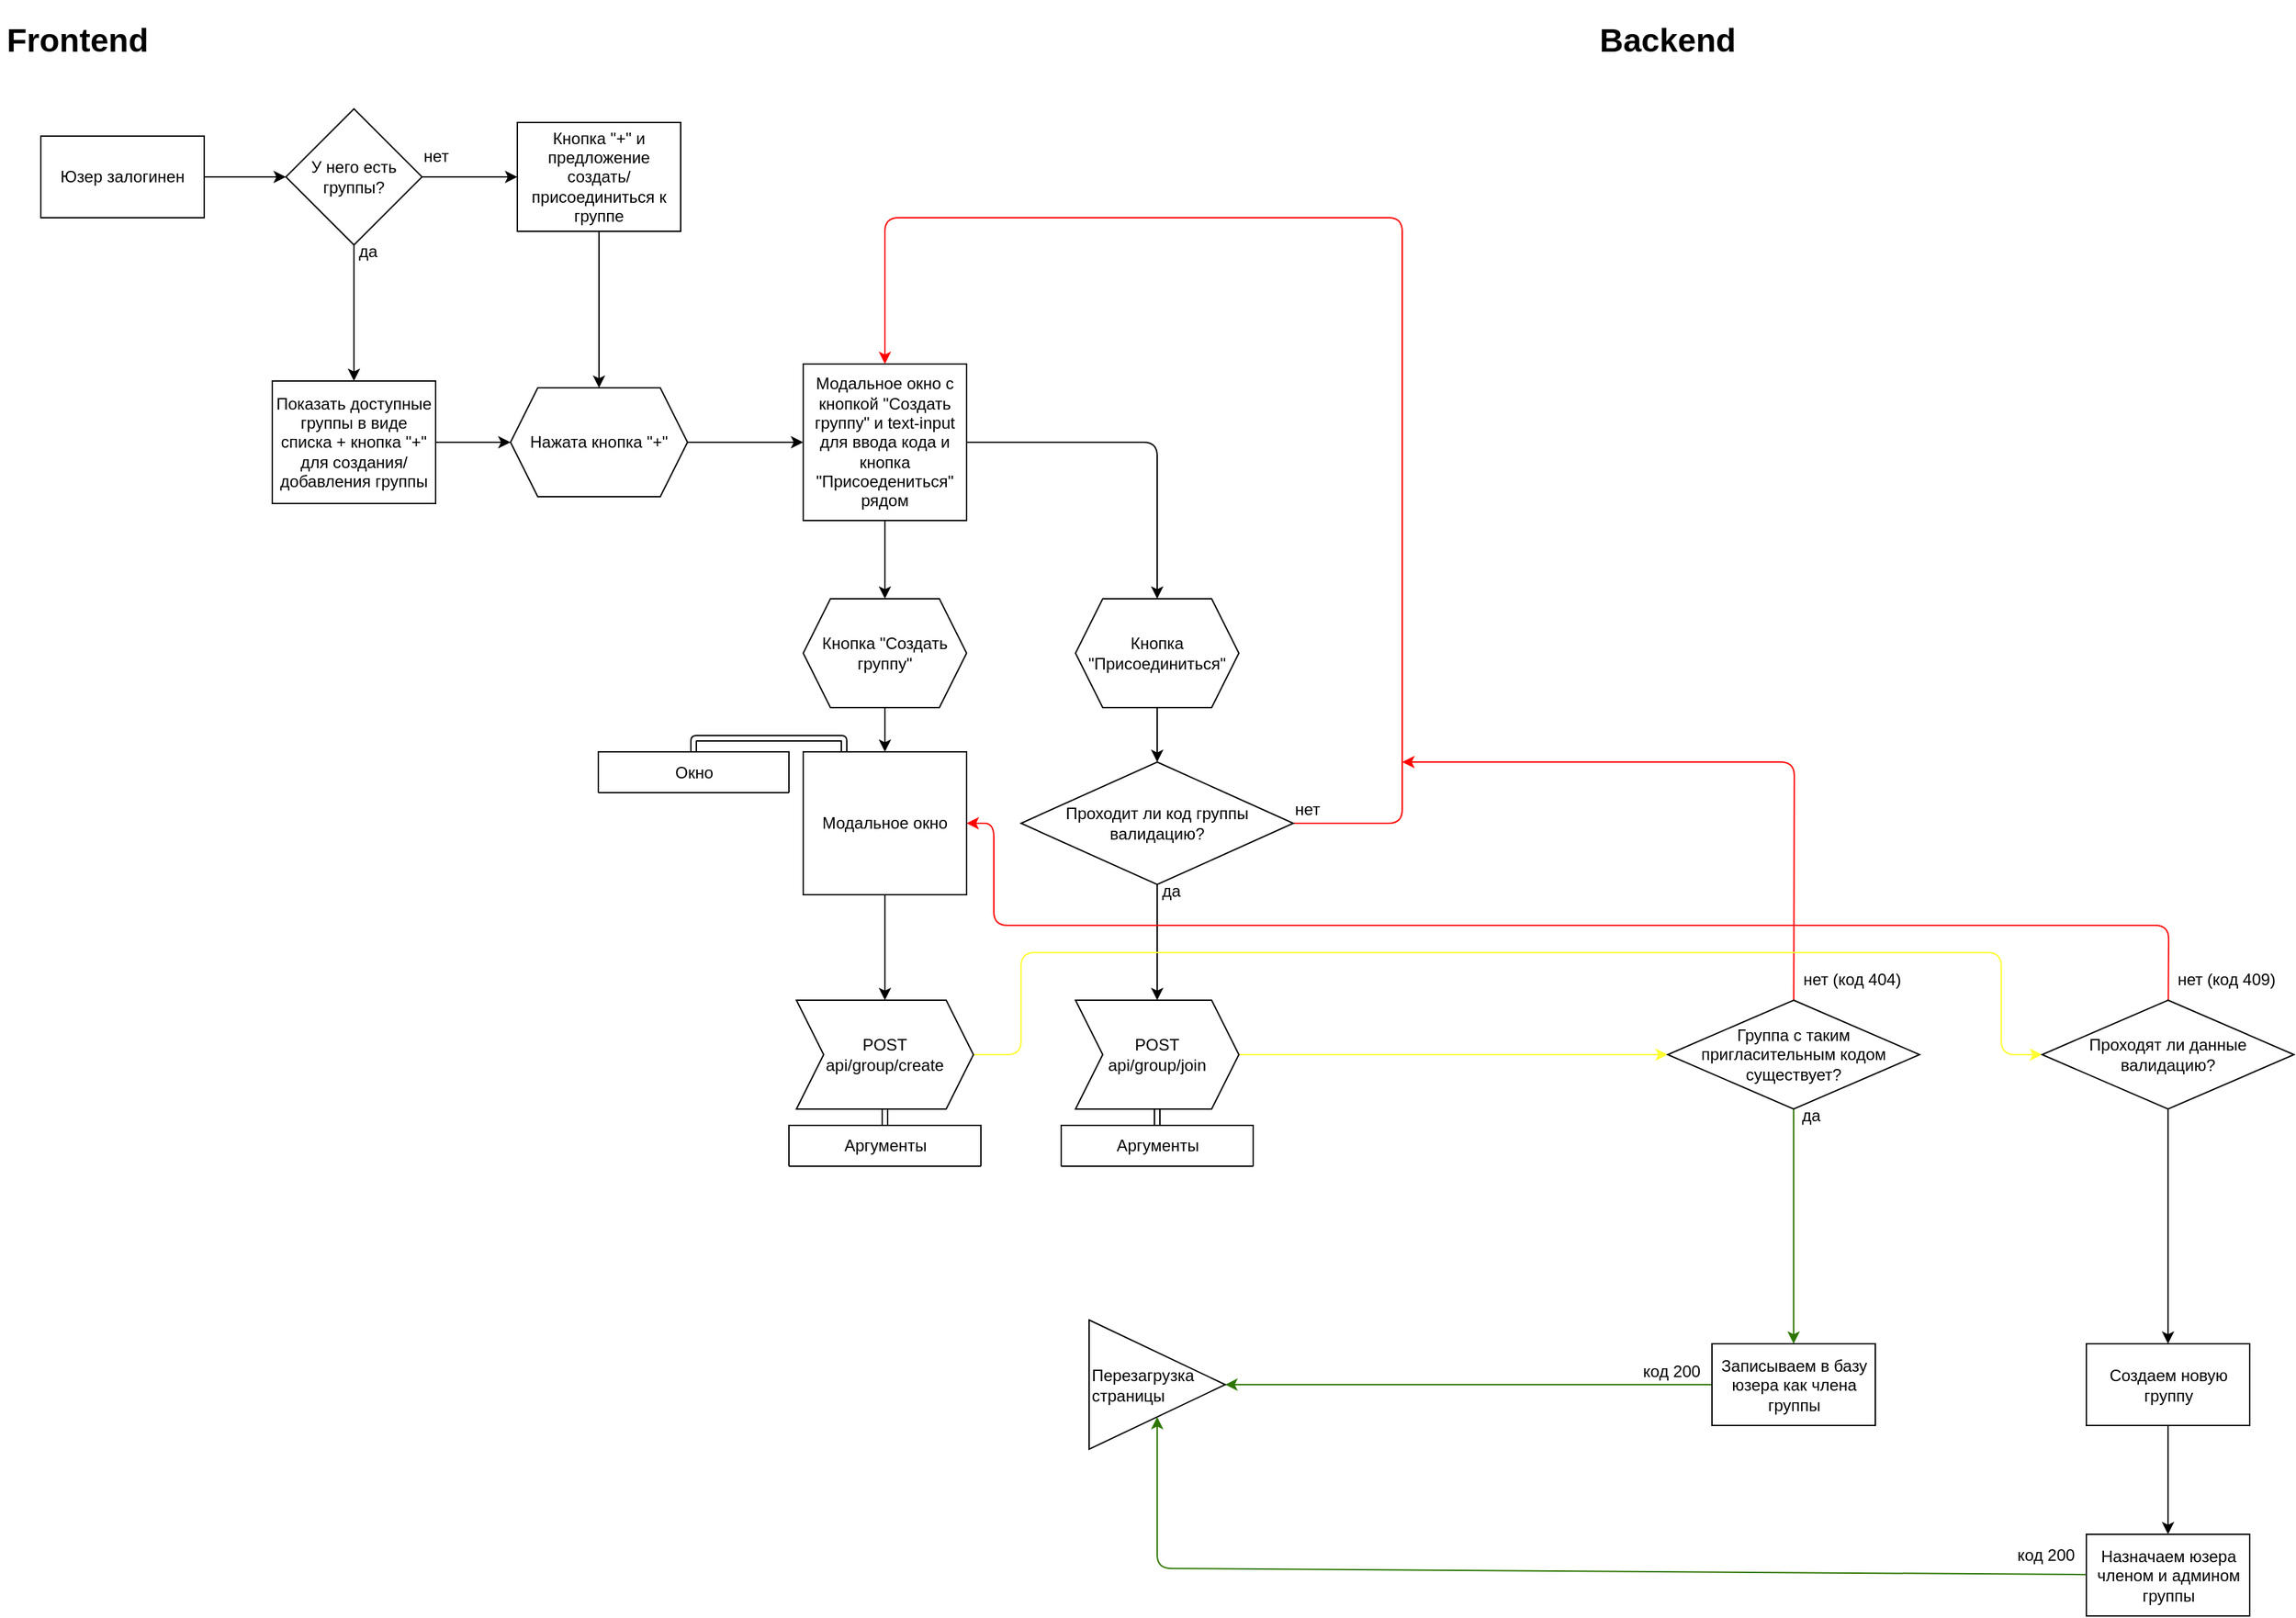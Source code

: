 <mxfile>
    <diagram id="ZlzvDd7ey-_sxs3qMTHi" name="Страница 1">
        <mxGraphModel dx="2171" dy="1734" grid="1" gridSize="10" guides="1" tooltips="1" connect="1" arrows="1" fold="1" page="1" pageScale="1" pageWidth="1169" pageHeight="1654" background="none" math="0" shadow="0">
            <root>
                <mxCell id="0"/>
                <mxCell id="1" parent="0"/>
                <mxCell id="4" style="edgeStyle=none;html=1;" parent="1" source="3" target="6" edge="1">
                    <mxGeometry relative="1" as="geometry">
                        <mxPoint x="200" y="130" as="targetPoint"/>
                    </mxGeometry>
                </mxCell>
                <mxCell id="3" value="Юзер залогинен" style="rounded=0;whiteSpace=wrap;html=1;" parent="1" vertex="1">
                    <mxGeometry x="40" y="100" width="120" height="60" as="geometry"/>
                </mxCell>
                <mxCell id="8" value="" style="edgeStyle=none;html=1;" parent="1" source="6" target="7" edge="1">
                    <mxGeometry relative="1" as="geometry"/>
                </mxCell>
                <mxCell id="11" value="" style="edgeStyle=none;html=1;" parent="1" source="6" target="10" edge="1">
                    <mxGeometry relative="1" as="geometry"/>
                </mxCell>
                <mxCell id="6" value="У него есть группы?" style="rhombus;whiteSpace=wrap;html=1;" parent="1" vertex="1">
                    <mxGeometry x="220" y="80" width="100" height="100" as="geometry"/>
                </mxCell>
                <mxCell id="17" value="" style="edgeStyle=none;html=1;" parent="1" source="7" target="16" edge="1">
                    <mxGeometry relative="1" as="geometry"/>
                </mxCell>
                <mxCell id="7" value="Показать доступные группы в виде списка + кнопка &quot;+&quot; для создания/добавления группы" style="whiteSpace=wrap;html=1;" parent="1" vertex="1">
                    <mxGeometry x="210" y="280" width="120" height="90" as="geometry"/>
                </mxCell>
                <mxCell id="9" value="да" style="text;html=1;align=center;verticalAlign=middle;resizable=0;points=[];autosize=1;strokeColor=none;fillColor=none;" parent="1" vertex="1">
                    <mxGeometry x="260" y="170" width="40" height="30" as="geometry"/>
                </mxCell>
                <mxCell id="18" style="edgeStyle=none;html=1;entryX=0.5;entryY=0;entryDx=0;entryDy=0;" parent="1" source="10" target="16" edge="1">
                    <mxGeometry relative="1" as="geometry"/>
                </mxCell>
                <mxCell id="10" value="Кнопка &quot;+&quot; и предложение создать/присоединиться к группе" style="whiteSpace=wrap;html=1;" parent="1" vertex="1">
                    <mxGeometry x="390" y="90" width="120" height="80" as="geometry"/>
                </mxCell>
                <mxCell id="12" value="нет&lt;br&gt;" style="text;html=1;align=center;verticalAlign=middle;resizable=0;points=[];autosize=1;strokeColor=none;fillColor=none;" parent="1" vertex="1">
                    <mxGeometry x="310" y="100" width="40" height="30" as="geometry"/>
                </mxCell>
                <mxCell id="21" value="" style="edgeStyle=none;html=1;" parent="1" source="16" target="20" edge="1">
                    <mxGeometry relative="1" as="geometry"/>
                </mxCell>
                <mxCell id="16" value="Нажата кнопка &quot;+&quot;" style="shape=hexagon;perimeter=hexagonPerimeter2;whiteSpace=wrap;html=1;fixedSize=1;" parent="1" vertex="1">
                    <mxGeometry x="385" y="285" width="130" height="80" as="geometry"/>
                </mxCell>
                <mxCell id="28" value="" style="edgeStyle=none;html=1;" parent="1" source="20" target="27" edge="1">
                    <mxGeometry relative="1" as="geometry">
                        <Array as="points">
                            <mxPoint x="860" y="325"/>
                        </Array>
                    </mxGeometry>
                </mxCell>
                <mxCell id="30" value="" style="edgeStyle=none;html=1;" parent="1" source="20" target="29" edge="1">
                    <mxGeometry relative="1" as="geometry"/>
                </mxCell>
                <mxCell id="20" value="Модальное окно с кнопкой &quot;Создать группу&quot; и text-input для ввода кода и кнопка &quot;Присоедениться&quot; рядом" style="whiteSpace=wrap;html=1;" parent="1" vertex="1">
                    <mxGeometry x="600" y="267.5" width="120" height="115" as="geometry"/>
                </mxCell>
                <mxCell id="25" value="&lt;h1&gt;Frontend&lt;/h1&gt;" style="text;html=1;strokeColor=none;fillColor=none;spacing=5;spacingTop=-20;whiteSpace=wrap;overflow=hidden;rounded=0;" parent="1" vertex="1">
                    <mxGeometry x="10" y="10" width="190" height="40" as="geometry"/>
                </mxCell>
                <mxCell id="26" value="&lt;h1&gt;Backend&lt;/h1&gt;" style="text;html=1;strokeColor=none;fillColor=none;spacing=5;spacingTop=-20;whiteSpace=wrap;overflow=hidden;rounded=0;" parent="1" vertex="1">
                    <mxGeometry x="1180" y="10" width="190" height="40" as="geometry"/>
                </mxCell>
                <mxCell id="36" value="" style="edgeStyle=none;html=1;" parent="1" source="27" target="35" edge="1">
                    <mxGeometry relative="1" as="geometry"/>
                </mxCell>
                <mxCell id="27" value="Кнопка &quot;Присоединиться&quot;" style="shape=hexagon;perimeter=hexagonPerimeter2;whiteSpace=wrap;html=1;fixedSize=1;" parent="1" vertex="1">
                    <mxGeometry x="800" y="440" width="120" height="80" as="geometry"/>
                </mxCell>
                <mxCell id="61" value="" style="edgeStyle=none;html=1;" parent="1" source="29" target="60" edge="1">
                    <mxGeometry relative="1" as="geometry"/>
                </mxCell>
                <mxCell id="29" value="Кнопка &quot;Создать группу&quot;" style="shape=hexagon;perimeter=hexagonPerimeter2;whiteSpace=wrap;html=1;fixedSize=1;" parent="1" vertex="1">
                    <mxGeometry x="600" y="440" width="120" height="80" as="geometry"/>
                </mxCell>
                <mxCell id="42" style="edgeStyle=none;html=1;entryX=0.5;entryY=0;entryDx=0;entryDy=0;strokeColor=#FF0000;" parent="1" source="35" target="20" edge="1">
                    <mxGeometry relative="1" as="geometry">
                        <mxPoint x="1070" y="605" as="targetPoint"/>
                        <Array as="points">
                            <mxPoint x="1040" y="605"/>
                            <mxPoint x="1040" y="160"/>
                            <mxPoint x="660" y="160"/>
                        </Array>
                    </mxGeometry>
                </mxCell>
                <mxCell id="47" value="" style="edgeStyle=none;html=1;" parent="1" source="35" target="46" edge="1">
                    <mxGeometry relative="1" as="geometry"/>
                </mxCell>
                <mxCell id="35" value="Проходит ли код группы валидацию?" style="rhombus;whiteSpace=wrap;html=1;" parent="1" vertex="1">
                    <mxGeometry x="760" y="560" width="200" height="90" as="geometry"/>
                </mxCell>
                <mxCell id="41" value="да" style="text;html=1;align=center;verticalAlign=middle;resizable=0;points=[];autosize=1;strokeColor=none;fillColor=none;" parent="1" vertex="1">
                    <mxGeometry x="850" y="640" width="40" height="30" as="geometry"/>
                </mxCell>
                <mxCell id="43" value="нет" style="text;html=1;align=center;verticalAlign=middle;resizable=0;points=[];autosize=1;strokeColor=none;fillColor=none;" parent="1" vertex="1">
                    <mxGeometry x="950" y="580" width="40" height="30" as="geometry"/>
                </mxCell>
                <mxCell id="51" value="" style="edgeStyle=none;html=1;strokeColor=#FFFF33;" parent="1" source="46" target="50" edge="1">
                    <mxGeometry relative="1" as="geometry"/>
                </mxCell>
                <mxCell id="91" style="edgeStyle=orthogonalEdgeStyle;shape=link;html=1;entryX=0.5;entryY=0;entryDx=0;entryDy=0;" edge="1" parent="1" source="46" target="87">
                    <mxGeometry relative="1" as="geometry"/>
                </mxCell>
                <mxCell id="46" value="POST&lt;br&gt;api/group/join" style="shape=step;perimeter=stepPerimeter;whiteSpace=wrap;html=1;fixedSize=1;" parent="1" vertex="1">
                    <mxGeometry x="800" y="735" width="120" height="80" as="geometry"/>
                </mxCell>
                <mxCell id="52" style="edgeStyle=none;html=1;fillColor=#d80073;strokeColor=#FF0000;" parent="1" source="50" edge="1">
                    <mxGeometry relative="1" as="geometry">
                        <mxPoint x="1040" y="560" as="targetPoint"/>
                        <Array as="points">
                            <mxPoint x="1328" y="560"/>
                        </Array>
                    </mxGeometry>
                </mxCell>
                <mxCell id="55" value="" style="edgeStyle=none;html=1;fillColor=#60a917;strokeColor=#2D7600;" parent="1" source="50" target="54" edge="1">
                    <mxGeometry relative="1" as="geometry"/>
                </mxCell>
                <mxCell id="50" value="Группа с таким пригласительным кодом существует?" style="rhombus;whiteSpace=wrap;html=1;" parent="1" vertex="1">
                    <mxGeometry x="1235" y="735" width="185" height="80" as="geometry"/>
                </mxCell>
                <mxCell id="53" value="нет (код 404)" style="text;html=1;align=center;verticalAlign=middle;resizable=0;points=[];autosize=1;strokeColor=none;fillColor=none;" parent="1" vertex="1">
                    <mxGeometry x="1320" y="705" width="100" height="30" as="geometry"/>
                </mxCell>
                <mxCell id="58" style="edgeStyle=none;html=1;entryX=1;entryY=0.5;entryDx=0;entryDy=0;fillColor=#60a917;strokeColor=#2D7600;" parent="1" source="54" target="57" edge="1">
                    <mxGeometry relative="1" as="geometry"/>
                </mxCell>
                <mxCell id="54" value="Записываем в базу юзера как члена группы" style="whiteSpace=wrap;html=1;" parent="1" vertex="1">
                    <mxGeometry x="1267.5" y="987.5" width="120" height="60" as="geometry"/>
                </mxCell>
                <mxCell id="56" value="да" style="text;html=1;align=center;verticalAlign=middle;resizable=0;points=[];autosize=1;strokeColor=none;fillColor=none;" parent="1" vertex="1">
                    <mxGeometry x="1320" y="805" width="40" height="30" as="geometry"/>
                </mxCell>
                <mxCell id="57" value="Перезагрузка страницы" style="triangle;whiteSpace=wrap;html=1;align=left;" parent="1" vertex="1">
                    <mxGeometry x="810" y="970" width="100" height="95" as="geometry"/>
                </mxCell>
                <mxCell id="59" value="код 200" style="text;html=1;strokeColor=none;fillColor=none;align=center;verticalAlign=middle;whiteSpace=wrap;rounded=0;" parent="1" vertex="1">
                    <mxGeometry x="1207.5" y="992.5" width="60" height="30" as="geometry"/>
                </mxCell>
                <mxCell id="63" value="" style="edgeStyle=none;html=1;" parent="1" source="60" target="62" edge="1">
                    <mxGeometry relative="1" as="geometry"/>
                </mxCell>
                <mxCell id="80" style="edgeStyle=orthogonalEdgeStyle;html=1;entryX=0.5;entryY=0;entryDx=0;entryDy=0;shape=link;exitX=0.25;exitY=0;exitDx=0;exitDy=0;" edge="1" parent="1" source="60" target="76">
                    <mxGeometry relative="1" as="geometry"/>
                </mxCell>
                <mxCell id="60" value="Модальное окно" style="whiteSpace=wrap;html=1;" parent="1" vertex="1">
                    <mxGeometry x="600" y="552.5" width="120" height="105" as="geometry"/>
                </mxCell>
                <mxCell id="65" style="edgeStyle=none;html=1;entryX=0;entryY=0.5;entryDx=0;entryDy=0;fillColor=#60a917;strokeColor=#FFFF33;" parent="1" source="62" target="66" edge="1">
                    <mxGeometry relative="1" as="geometry">
                        <mxPoint x="1520" y="770" as="targetPoint"/>
                        <Array as="points">
                            <mxPoint x="760" y="775"/>
                            <mxPoint x="760" y="700"/>
                            <mxPoint x="1480" y="700"/>
                            <mxPoint x="1480" y="775"/>
                        </Array>
                    </mxGeometry>
                </mxCell>
                <mxCell id="62" value="POST&lt;br&gt;api/group/create" style="shape=step;perimeter=stepPerimeter;whiteSpace=wrap;html=1;fixedSize=1;" parent="1" vertex="1">
                    <mxGeometry x="595" y="735" width="130" height="80" as="geometry"/>
                </mxCell>
                <mxCell id="67" style="edgeStyle=none;html=1;entryX=1;entryY=0.5;entryDx=0;entryDy=0;strokeColor=#FF0000;" parent="1" source="66" target="60" edge="1">
                    <mxGeometry relative="1" as="geometry">
                        <mxPoint x="1602.5" y="650" as="targetPoint"/>
                        <Array as="points">
                            <mxPoint x="1603" y="680"/>
                            <mxPoint x="740" y="680"/>
                            <mxPoint x="740" y="605"/>
                        </Array>
                    </mxGeometry>
                </mxCell>
                <mxCell id="71" value="" style="edgeStyle=none;html=1;" parent="1" source="66" target="70" edge="1">
                    <mxGeometry relative="1" as="geometry"/>
                </mxCell>
                <mxCell id="66" value="Проходят ли данные валидацию?" style="rhombus;whiteSpace=wrap;html=1;" parent="1" vertex="1">
                    <mxGeometry x="1510" y="735" width="185" height="80" as="geometry"/>
                </mxCell>
                <mxCell id="68" value="нет (код 409)" style="text;html=1;align=center;verticalAlign=middle;resizable=0;points=[];autosize=1;strokeColor=none;fillColor=none;" parent="1" vertex="1">
                    <mxGeometry x="1595" y="705" width="100" height="30" as="geometry"/>
                </mxCell>
                <mxCell id="73" value="" style="edgeStyle=none;html=1;" parent="1" source="70" target="72" edge="1">
                    <mxGeometry relative="1" as="geometry"/>
                </mxCell>
                <mxCell id="70" value="Создаем новую группу" style="whiteSpace=wrap;html=1;" parent="1" vertex="1">
                    <mxGeometry x="1542.5" y="987.5" width="120" height="60" as="geometry"/>
                </mxCell>
                <mxCell id="74" style="edgeStyle=none;html=1;entryX=0.5;entryY=1;entryDx=0;entryDy=0;strokeColor=#2D7600;fillColor=#60a917;" parent="1" source="72" target="57" edge="1">
                    <mxGeometry relative="1" as="geometry">
                        <Array as="points">
                            <mxPoint x="860" y="1152.5"/>
                        </Array>
                    </mxGeometry>
                </mxCell>
                <mxCell id="72" value="Назначаем юзера членом и админом группы" style="whiteSpace=wrap;html=1;" parent="1" vertex="1">
                    <mxGeometry x="1542.5" y="1127.5" width="120" height="60" as="geometry"/>
                </mxCell>
                <mxCell id="75" value="код 200" style="text;html=1;strokeColor=none;fillColor=none;align=center;verticalAlign=middle;whiteSpace=wrap;rounded=0;" parent="1" vertex="1">
                    <mxGeometry x="1482.5" y="1127.5" width="60" height="30" as="geometry"/>
                </mxCell>
                <mxCell id="76" value="Окно" style="swimlane;fontStyle=0;childLayout=stackLayout;horizontal=1;startSize=30;horizontalStack=0;resizeParent=1;resizeParentMax=0;resizeLast=0;collapsible=1;marginBottom=0;whiteSpace=wrap;html=1;" vertex="1" collapsed="1" parent="1">
                    <mxGeometry x="449.5" y="552.5" width="140" height="30" as="geometry">
                        <mxRectangle x="449.5" y="552.5" width="140" height="120" as="alternateBounds"/>
                    </mxGeometry>
                </mxCell>
                <mxCell id="77" value="Название" style="text;strokeColor=none;fillColor=none;align=left;verticalAlign=middle;spacingLeft=4;spacingRight=4;overflow=hidden;points=[[0,0.5],[1,0.5]];portConstraint=eastwest;rotatable=0;whiteSpace=wrap;html=1;" vertex="1" parent="76">
                    <mxGeometry y="30" width="140" height="30" as="geometry"/>
                </mxCell>
                <mxCell id="78" value="Описание" style="text;strokeColor=none;fillColor=none;align=left;verticalAlign=middle;spacingLeft=4;spacingRight=4;overflow=hidden;points=[[0,0.5],[1,0.5]];portConstraint=eastwest;rotatable=0;whiteSpace=wrap;html=1;" vertex="1" parent="76">
                    <mxGeometry y="60" width="140" height="30" as="geometry"/>
                </mxCell>
                <mxCell id="79" value="Кнопка &quot;Создать&quot;" style="text;strokeColor=none;fillColor=none;align=left;verticalAlign=middle;spacingLeft=4;spacingRight=4;overflow=hidden;points=[[0,0.5],[1,0.5]];portConstraint=eastwest;rotatable=0;whiteSpace=wrap;html=1;" vertex="1" parent="76">
                    <mxGeometry y="90" width="140" height="30" as="geometry"/>
                </mxCell>
                <mxCell id="86" style="edgeStyle=none;shape=link;html=1;entryX=0.5;entryY=1;entryDx=0;entryDy=0;" edge="1" parent="1" source="81" target="62">
                    <mxGeometry relative="1" as="geometry"/>
                </mxCell>
                <mxCell id="81" value="Аргументы" style="swimlane;fontStyle=0;childLayout=stackLayout;horizontal=1;startSize=30;horizontalStack=0;resizeParent=1;resizeParentMax=0;resizeLast=0;collapsible=1;marginBottom=0;whiteSpace=wrap;html=1;" vertex="1" collapsed="1" parent="1">
                    <mxGeometry x="589.5" y="827" width="141" height="30" as="geometry">
                        <mxRectangle x="589.5" y="827" width="141" height="120" as="alternateBounds"/>
                    </mxGeometry>
                </mxCell>
                <mxCell id="82" value="Название группы" style="text;strokeColor=none;fillColor=none;align=left;verticalAlign=middle;spacingLeft=4;spacingRight=4;overflow=hidden;points=[[0,0.5],[1,0.5]];portConstraint=eastwest;rotatable=0;whiteSpace=wrap;html=1;" vertex="1" parent="81">
                    <mxGeometry y="30" width="141" height="30" as="geometry"/>
                </mxCell>
                <mxCell id="83" value="Описание группы" style="text;strokeColor=none;fillColor=none;align=left;verticalAlign=middle;spacingLeft=4;spacingRight=4;overflow=hidden;points=[[0,0.5],[1,0.5]];portConstraint=eastwest;rotatable=0;whiteSpace=wrap;html=1;" vertex="1" parent="81">
                    <mxGeometry y="60" width="141" height="30" as="geometry"/>
                </mxCell>
                <mxCell id="84" value="ID создателя" style="text;strokeColor=none;fillColor=none;align=left;verticalAlign=middle;spacingLeft=4;spacingRight=4;overflow=hidden;points=[[0,0.5],[1,0.5]];portConstraint=eastwest;rotatable=0;whiteSpace=wrap;html=1;" vertex="1" parent="81">
                    <mxGeometry y="90" width="141" height="30" as="geometry"/>
                </mxCell>
                <mxCell id="87" value="Аргументы" style="swimlane;fontStyle=0;childLayout=stackLayout;horizontal=1;startSize=30;horizontalStack=0;resizeParent=1;resizeParentMax=0;resizeLast=0;collapsible=1;marginBottom=0;whiteSpace=wrap;html=1;" vertex="1" collapsed="1" parent="1">
                    <mxGeometry x="789.5" y="827" width="141" height="30" as="geometry">
                        <mxRectangle x="789.5" y="827" width="141" height="90" as="alternateBounds"/>
                    </mxGeometry>
                </mxCell>
                <mxCell id="88" value="ID группы" style="text;strokeColor=none;fillColor=none;align=left;verticalAlign=middle;spacingLeft=4;spacingRight=4;overflow=hidden;points=[[0,0.5],[1,0.5]];portConstraint=eastwest;rotatable=0;whiteSpace=wrap;html=1;" vertex="1" parent="87">
                    <mxGeometry y="30" width="141" height="30" as="geometry"/>
                </mxCell>
                <mxCell id="89" value="ID юзера" style="text;strokeColor=none;fillColor=none;align=left;verticalAlign=middle;spacingLeft=4;spacingRight=4;overflow=hidden;points=[[0,0.5],[1,0.5]];portConstraint=eastwest;rotatable=0;whiteSpace=wrap;html=1;" vertex="1" parent="87">
                    <mxGeometry y="60" width="141" height="30" as="geometry"/>
                </mxCell>
            </root>
        </mxGraphModel>
    </diagram>
</mxfile>